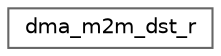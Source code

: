 digraph "Graphical Class Hierarchy"
{
 // LATEX_PDF_SIZE
  bgcolor="transparent";
  edge [fontname=Helvetica,fontsize=10,labelfontname=Helvetica,labelfontsize=10];
  node [fontname=Helvetica,fontsize=10,shape=box,height=0.2,width=0.4];
  rankdir="LR";
  Node0 [id="Node000000",label="dma_m2m_dst_r",height=0.2,width=0.4,color="grey40", fillcolor="white", style="filled",URL="$structdma__m2m__dst__r.html",tooltip=" "];
}
